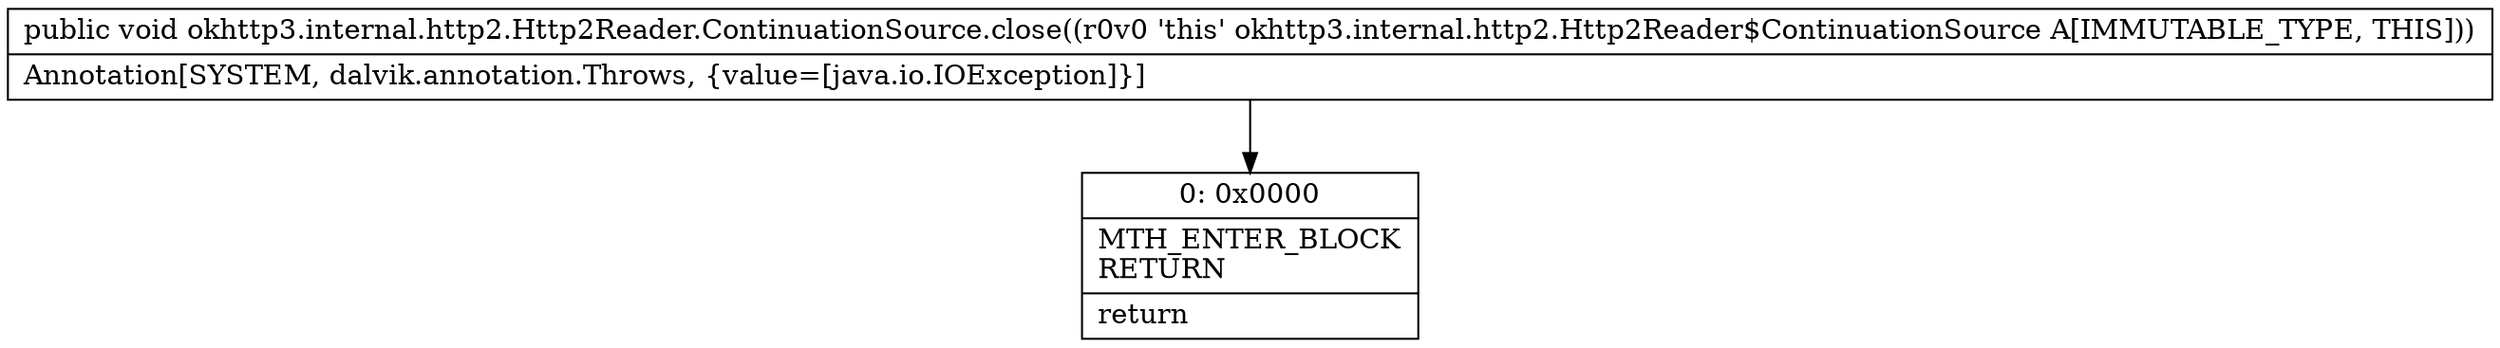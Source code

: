 digraph "CFG forokhttp3.internal.http2.Http2Reader.ContinuationSource.close()V" {
Node_0 [shape=record,label="{0\:\ 0x0000|MTH_ENTER_BLOCK\lRETURN\l|return\l}"];
MethodNode[shape=record,label="{public void okhttp3.internal.http2.Http2Reader.ContinuationSource.close((r0v0 'this' okhttp3.internal.http2.Http2Reader$ContinuationSource A[IMMUTABLE_TYPE, THIS]))  | Annotation[SYSTEM, dalvik.annotation.Throws, \{value=[java.io.IOException]\}]\l}"];
MethodNode -> Node_0;
}

